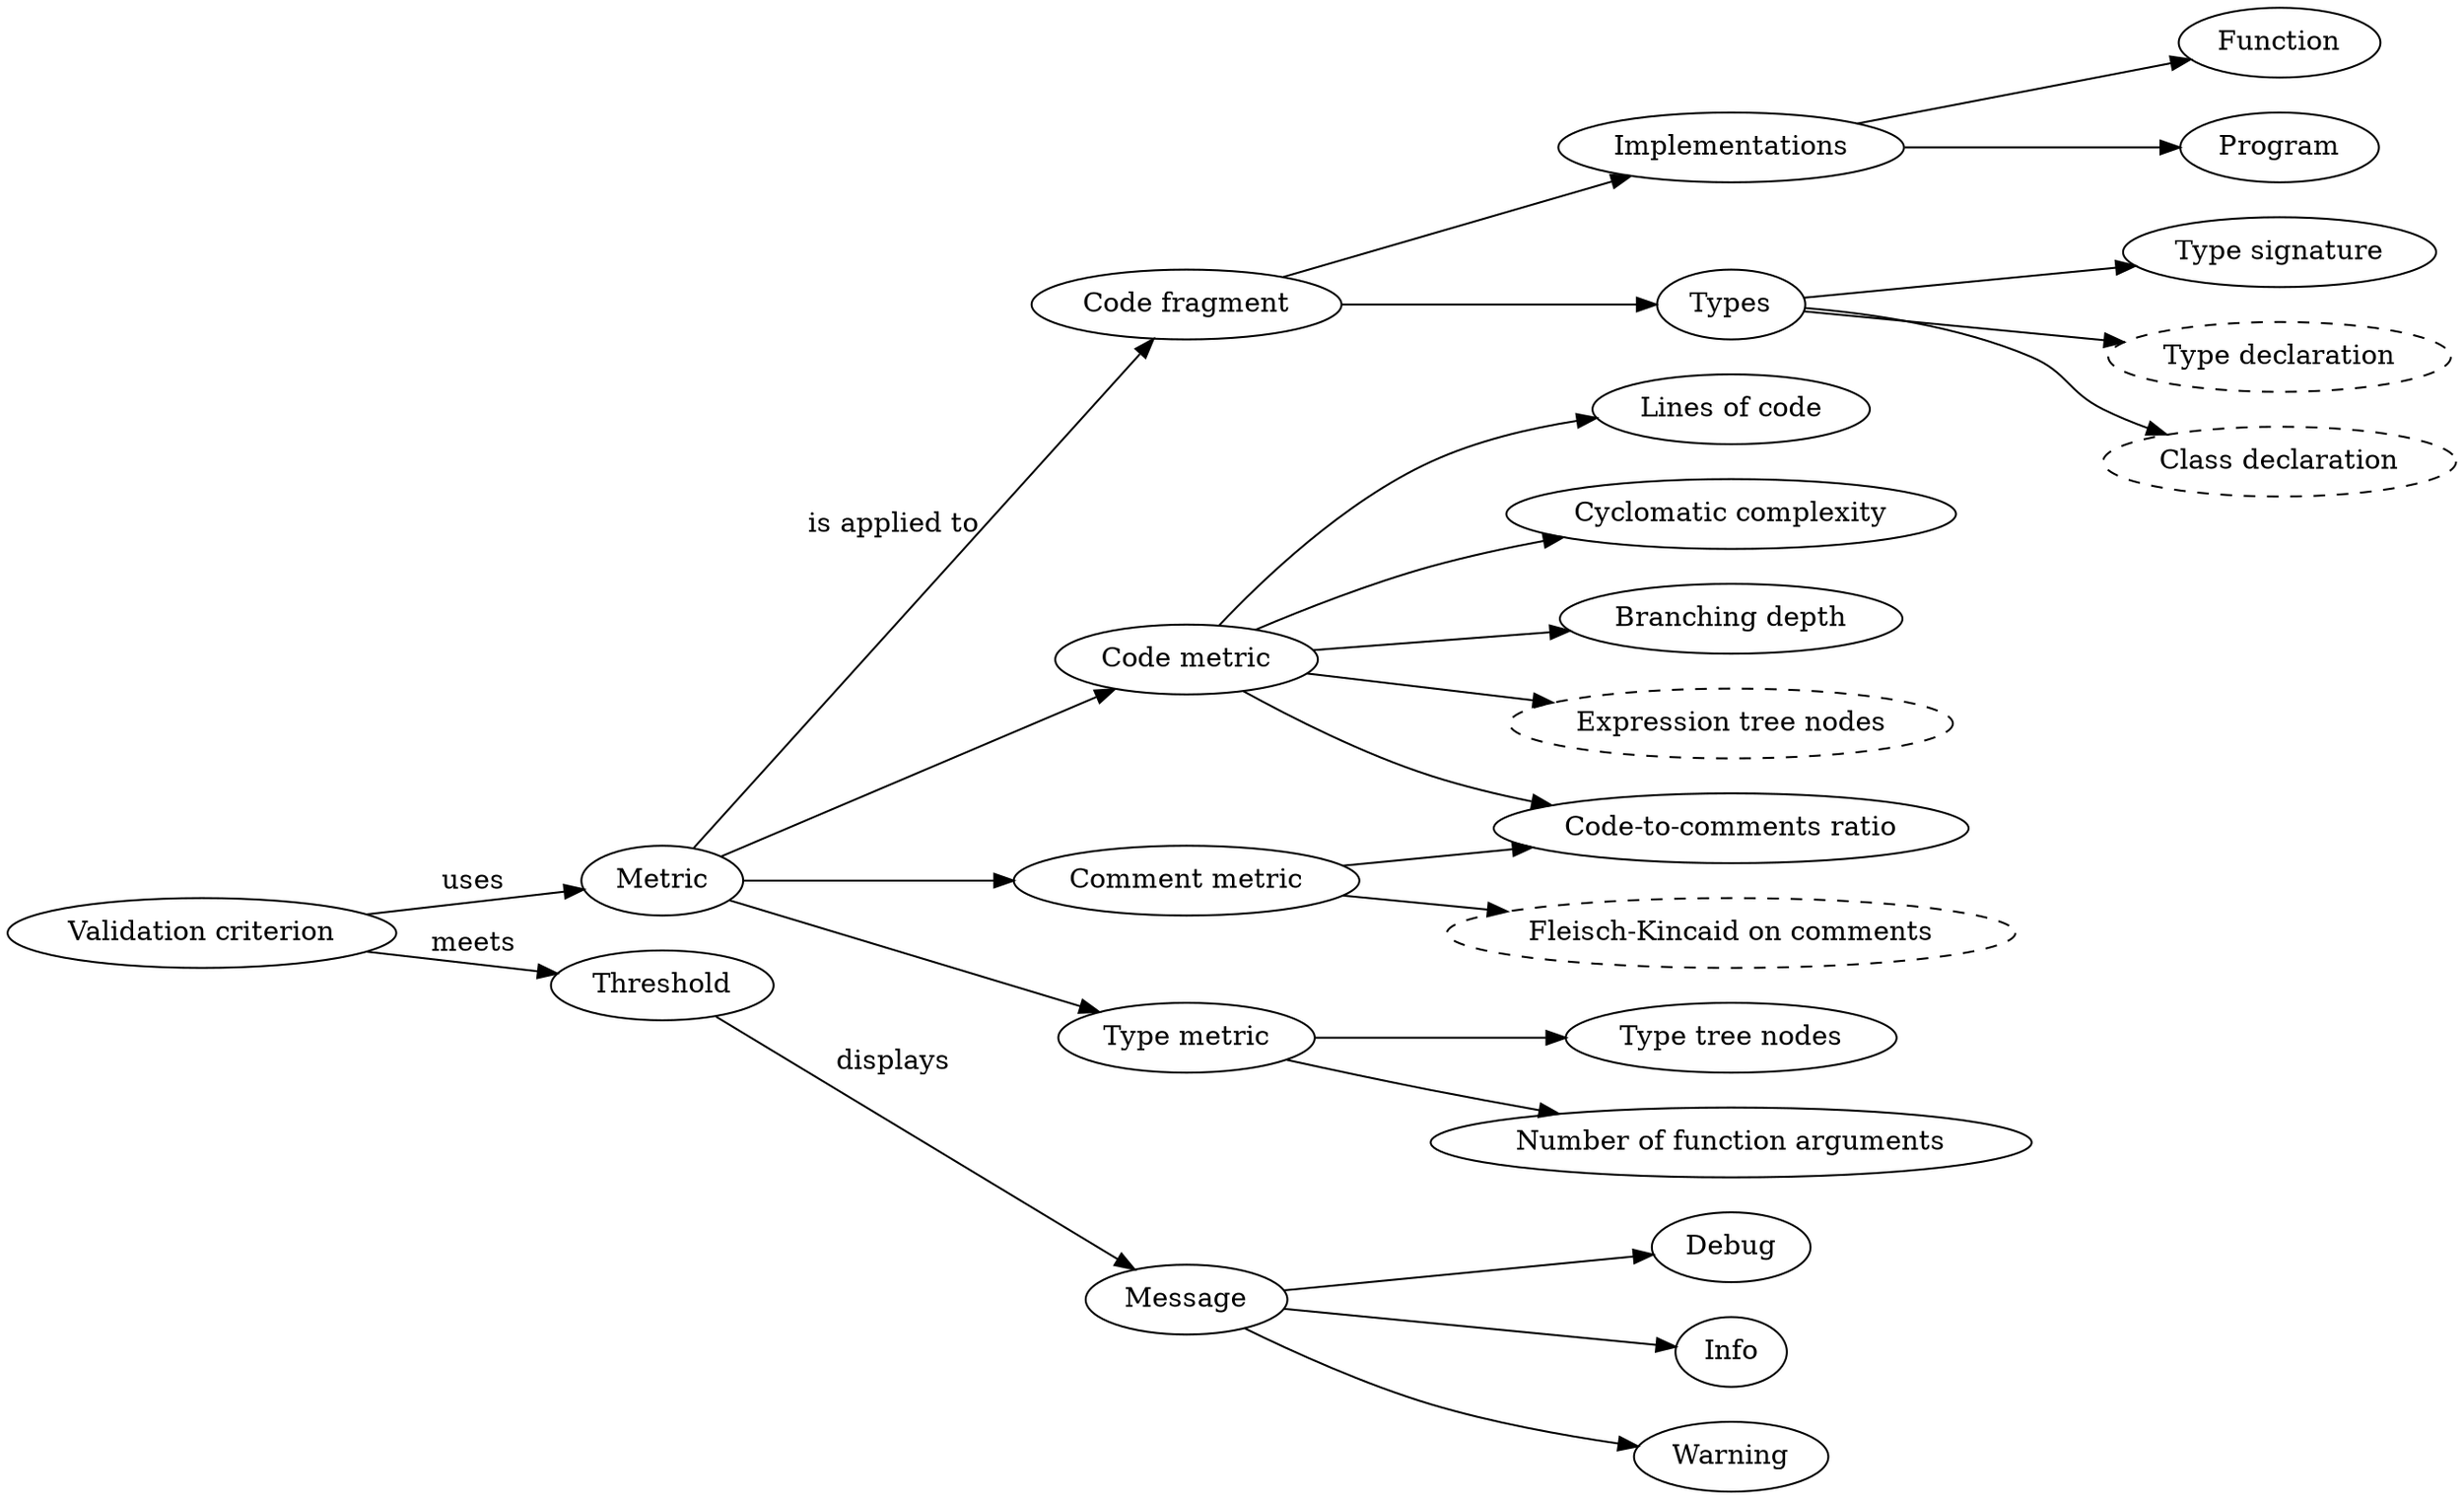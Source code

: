 digraph Concepts {
  rankdir=LR;

  code                        [label="Code fragment"];
  code -> expr;
  expr [label="Implementations"];

  expr -> Function;
  expr -> Program;
 
  code -> types;
  types [label="Types"];

  types -> "Type signature";
  types -> TypeDecl;
  types -> ClassDecl;
  TypeDecl		      [label="Type declaration",style="dashed"];
  ClassDecl		      [label="Class declaration", style="dashed"];

  Metric -> code [label="is applied to"];

  Metric -> CodeMetric;
  CodeMetric [label="Code metric"];
  Metric -> TypeMetric;
  TypeMetric [label="Type metric"];
  Metric -> CommentMetric;
  CommentMetric [label="Comment metric"];

  CodeMetric -> "Lines of code";
  CodeMetric -> "Cyclomatic complexity";
  CodeMetric -> "Branching depth";
  CodeMetric -> ExprNodes;
  ExprNodes [label="Expression tree nodes",style="dashed"];
  CodeMetric -> CodeCommentRatio;
  
  TypeMetric -> "Type tree nodes";
  TypeMetric -> "Number of function arguments";
  
  CommentMetric -> FleschComments;
  FleschComments [label="Fleisch-Kincaid on comments",style="dashed"];
  CommentMetric -> CodeCommentRatio;
  CodeCommentRatio [label="Code-to-comments ratio"];

  Criterion [label="Validation criterion"];
  Criterion -> Metric    [label="uses"];

  Criterion -> Threshold [label="meets"];

  Threshold -> Message   [label="displays"];

  Message -> Debug;
  Message -> Info;
  Message -> Warning;
}

